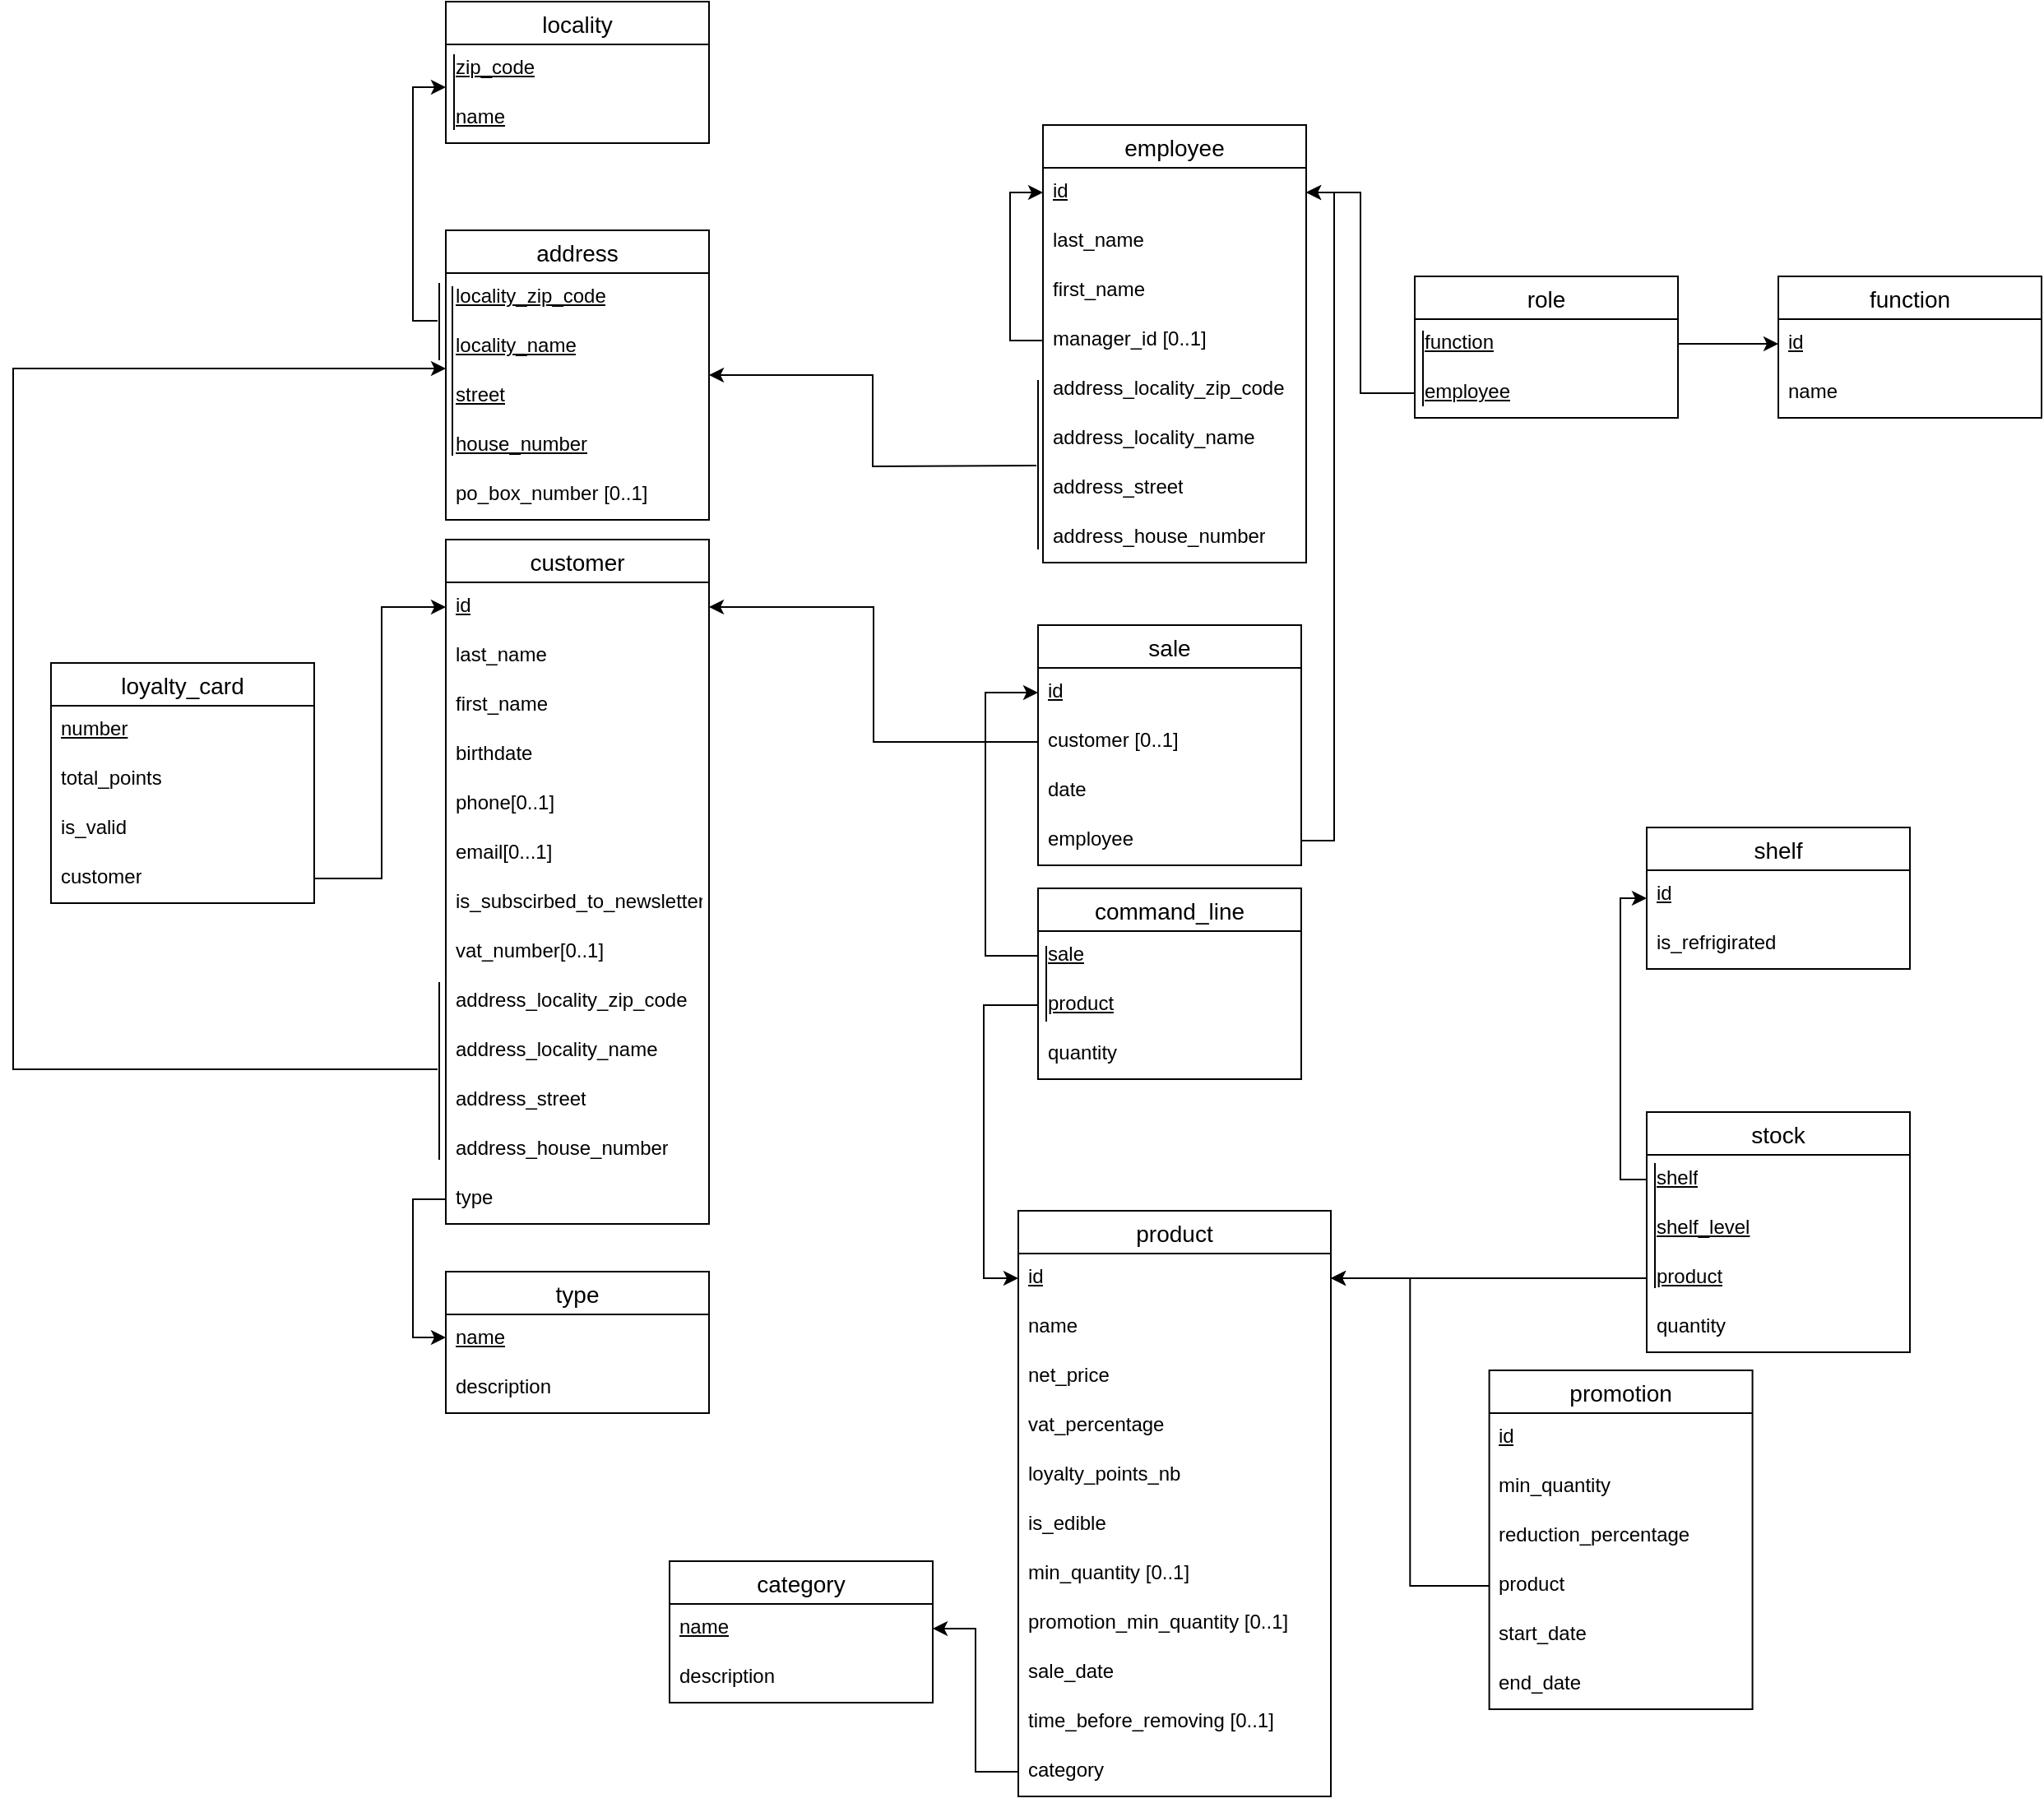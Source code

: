 <mxfile version="26.2.15">
  <diagram name="Page-1" id="VmEbvkP-QN8DwU61iT8K">
    <mxGraphModel dx="3002" dy="920" grid="0" gridSize="10" guides="1" tooltips="1" connect="1" arrows="1" fold="1" page="1" pageScale="1" pageWidth="1654" pageHeight="2336" math="0" shadow="0" adaptiveColors="none">
      <root>
        <mxCell id="0" />
        <mxCell id="1" parent="0" />
        <mxCell id="N-J-DAa_A-AP2fqu147I-2" value="employee" style="swimlane;fontStyle=0;childLayout=stackLayout;horizontal=1;startSize=26;horizontalStack=0;resizeParent=1;resizeParentMax=0;resizeLast=0;collapsible=1;marginBottom=0;align=center;fontSize=14;" parent="1" vertex="1">
          <mxGeometry x="-627" y="135" width="160" height="266" as="geometry" />
        </mxCell>
        <mxCell id="N-J-DAa_A-AP2fqu147I-3" value="&lt;u&gt;id&lt;/u&gt;" style="text;strokeColor=none;fillColor=none;spacingLeft=4;spacingRight=4;overflow=hidden;rotatable=0;points=[[0,0.5],[1,0.5]];portConstraint=eastwest;fontSize=12;whiteSpace=wrap;html=1;" parent="N-J-DAa_A-AP2fqu147I-2" vertex="1">
          <mxGeometry y="26" width="160" height="30" as="geometry" />
        </mxCell>
        <mxCell id="N-J-DAa_A-AP2fqu147I-4" value="last_name" style="text;strokeColor=none;fillColor=none;spacingLeft=4;spacingRight=4;overflow=hidden;rotatable=0;points=[[0,0.5],[1,0.5]];portConstraint=eastwest;fontSize=12;whiteSpace=wrap;html=1;" parent="N-J-DAa_A-AP2fqu147I-2" vertex="1">
          <mxGeometry y="56" width="160" height="30" as="geometry" />
        </mxCell>
        <mxCell id="N-J-DAa_A-AP2fqu147I-5" value="first_name" style="text;strokeColor=none;fillColor=none;spacingLeft=4;spacingRight=4;overflow=hidden;rotatable=0;points=[[0,0.5],[1,0.5]];portConstraint=eastwest;fontSize=12;whiteSpace=wrap;html=1;" parent="N-J-DAa_A-AP2fqu147I-2" vertex="1">
          <mxGeometry y="86" width="160" height="30" as="geometry" />
        </mxCell>
        <mxCell id="N-J-DAa_A-AP2fqu147I-118" style="edgeStyle=orthogonalEdgeStyle;rounded=0;orthogonalLoop=1;jettySize=auto;html=1;" parent="N-J-DAa_A-AP2fqu147I-2" source="N-J-DAa_A-AP2fqu147I-116" target="N-J-DAa_A-AP2fqu147I-3" edge="1">
          <mxGeometry relative="1" as="geometry">
            <Array as="points">
              <mxPoint x="-20" y="131" />
              <mxPoint x="-20" y="41" />
            </Array>
          </mxGeometry>
        </mxCell>
        <mxCell id="N-J-DAa_A-AP2fqu147I-116" value="manager_id [0..1]" style="text;strokeColor=none;fillColor=none;spacingLeft=4;spacingRight=4;overflow=hidden;rotatable=0;points=[[0,0.5],[1,0.5]];portConstraint=eastwest;fontSize=12;whiteSpace=wrap;html=1;" parent="N-J-DAa_A-AP2fqu147I-2" vertex="1">
          <mxGeometry y="116" width="160" height="30" as="geometry" />
        </mxCell>
        <mxCell id="N-J-DAa_A-AP2fqu147I-119" value="address_locality_zip_code" style="text;strokeColor=none;fillColor=none;spacingLeft=4;spacingRight=4;overflow=hidden;rotatable=0;points=[[0,0.5],[1,0.5]];portConstraint=eastwest;fontSize=12;whiteSpace=wrap;html=1;" parent="N-J-DAa_A-AP2fqu147I-2" vertex="1">
          <mxGeometry y="146" width="160" height="30" as="geometry" />
        </mxCell>
        <mxCell id="gvnIEQPBdhFBNc5URnqO-1" value="address_locality_name" style="text;strokeColor=none;fillColor=none;spacingLeft=4;spacingRight=4;overflow=hidden;rotatable=0;points=[[0,0.5],[1,0.5]];portConstraint=eastwest;fontSize=12;whiteSpace=wrap;html=1;" parent="N-J-DAa_A-AP2fqu147I-2" vertex="1">
          <mxGeometry y="176" width="160" height="30" as="geometry" />
        </mxCell>
        <mxCell id="gvnIEQPBdhFBNc5URnqO-2" value="address_street" style="text;strokeColor=none;fillColor=none;spacingLeft=4;spacingRight=4;overflow=hidden;rotatable=0;points=[[0,0.5],[1,0.5]];portConstraint=eastwest;fontSize=12;whiteSpace=wrap;html=1;" parent="N-J-DAa_A-AP2fqu147I-2" vertex="1">
          <mxGeometry y="206" width="160" height="30" as="geometry" />
        </mxCell>
        <mxCell id="gvnIEQPBdhFBNc5URnqO-3" value="address_house_number" style="text;strokeColor=none;fillColor=none;spacingLeft=4;spacingRight=4;overflow=hidden;rotatable=0;points=[[0,0.5],[1,0.5]];portConstraint=eastwest;fontSize=12;whiteSpace=wrap;html=1;" parent="N-J-DAa_A-AP2fqu147I-2" vertex="1">
          <mxGeometry y="236" width="160" height="30" as="geometry" />
        </mxCell>
        <mxCell id="N-J-DAa_A-AP2fqu147I-10" value="address" style="swimlane;fontStyle=0;childLayout=stackLayout;horizontal=1;startSize=26;horizontalStack=0;resizeParent=1;resizeParentMax=0;resizeLast=0;collapsible=1;marginBottom=0;align=center;fontSize=14;" parent="1" vertex="1">
          <mxGeometry x="-990" y="199" width="160" height="176" as="geometry" />
        </mxCell>
        <mxCell id="N-J-DAa_A-AP2fqu147I-11" value="locality_zip_code" style="text;strokeColor=none;fillColor=none;spacingLeft=4;spacingRight=4;overflow=hidden;rotatable=0;points=[[0,0.5],[1,0.5]];portConstraint=eastwest;fontSize=12;whiteSpace=wrap;html=1;fontStyle=4" parent="N-J-DAa_A-AP2fqu147I-10" vertex="1">
          <mxGeometry y="26" width="160" height="30" as="geometry" />
        </mxCell>
        <mxCell id="r1AP5iNDCpU7fxPsClT5-1" value="locality_name" style="text;strokeColor=none;fillColor=none;spacingLeft=4;spacingRight=4;overflow=hidden;rotatable=0;points=[[0,0.5],[1,0.5]];portConstraint=eastwest;fontSize=12;whiteSpace=wrap;html=1;fontStyle=4" parent="N-J-DAa_A-AP2fqu147I-10" vertex="1">
          <mxGeometry y="56" width="160" height="30" as="geometry" />
        </mxCell>
        <mxCell id="N-J-DAa_A-AP2fqu147I-86" value="street" style="text;strokeColor=none;fillColor=none;spacingLeft=4;spacingRight=4;overflow=hidden;rotatable=0;points=[[0,0.5],[1,0.5]];portConstraint=eastwest;fontSize=12;whiteSpace=wrap;html=1;fontStyle=4" parent="N-J-DAa_A-AP2fqu147I-10" vertex="1">
          <mxGeometry y="86" width="160" height="30" as="geometry" />
        </mxCell>
        <mxCell id="N-J-DAa_A-AP2fqu147I-88" value="" style="endArrow=none;html=1;rounded=0;" parent="N-J-DAa_A-AP2fqu147I-10" edge="1">
          <mxGeometry width="50" height="50" relative="1" as="geometry">
            <mxPoint x="4" y="137" as="sourcePoint" />
            <mxPoint x="4" y="34" as="targetPoint" />
          </mxGeometry>
        </mxCell>
        <mxCell id="N-J-DAa_A-AP2fqu147I-12" value="house_number" style="text;strokeColor=none;fillColor=none;spacingLeft=4;spacingRight=4;overflow=hidden;rotatable=0;points=[[0,0.5],[1,0.5]];portConstraint=eastwest;fontSize=12;whiteSpace=wrap;html=1;fontStyle=4" parent="N-J-DAa_A-AP2fqu147I-10" vertex="1">
          <mxGeometry y="116" width="160" height="30" as="geometry" />
        </mxCell>
        <mxCell id="N-J-DAa_A-AP2fqu147I-13" value="po_box_number [0..1]" style="text;strokeColor=none;fillColor=none;spacingLeft=4;spacingRight=4;overflow=hidden;rotatable=0;points=[[0,0.5],[1,0.5]];portConstraint=eastwest;fontSize=12;whiteSpace=wrap;html=1;" parent="N-J-DAa_A-AP2fqu147I-10" vertex="1">
          <mxGeometry y="146" width="160" height="30" as="geometry" />
        </mxCell>
        <mxCell id="N-J-DAa_A-AP2fqu147I-14" value="locality" style="swimlane;fontStyle=0;childLayout=stackLayout;horizontal=1;startSize=26;horizontalStack=0;resizeParent=1;resizeParentMax=0;resizeLast=0;collapsible=1;marginBottom=0;align=center;fontSize=14;" parent="1" vertex="1">
          <mxGeometry x="-990" y="60" width="160" height="86" as="geometry" />
        </mxCell>
        <mxCell id="N-J-DAa_A-AP2fqu147I-15" value="zip_code" style="text;strokeColor=none;fillColor=none;spacingLeft=4;spacingRight=4;overflow=hidden;rotatable=0;points=[[0,0.5],[1,0.5]];portConstraint=eastwest;fontSize=12;whiteSpace=wrap;html=1;fontStyle=4" parent="N-J-DAa_A-AP2fqu147I-14" vertex="1">
          <mxGeometry y="26" width="160" height="30" as="geometry" />
        </mxCell>
        <mxCell id="N-J-DAa_A-AP2fqu147I-16" value="" style="endArrow=none;html=1;rounded=0;" parent="N-J-DAa_A-AP2fqu147I-14" edge="1">
          <mxGeometry width="50" height="50" relative="1" as="geometry">
            <mxPoint x="5" y="78" as="sourcePoint" />
            <mxPoint x="5" y="32" as="targetPoint" />
          </mxGeometry>
        </mxCell>
        <mxCell id="N-J-DAa_A-AP2fqu147I-17" value="name" style="text;strokeColor=none;fillColor=none;spacingLeft=4;spacingRight=4;overflow=hidden;rotatable=0;points=[[0,0.5],[1,0.5]];portConstraint=eastwest;fontSize=12;whiteSpace=wrap;html=1;fontStyle=4" parent="N-J-DAa_A-AP2fqu147I-14" vertex="1">
          <mxGeometry y="56" width="160" height="30" as="geometry" />
        </mxCell>
        <mxCell id="N-J-DAa_A-AP2fqu147I-22" value="customer" style="swimlane;fontStyle=0;childLayout=stackLayout;horizontal=1;startSize=26;horizontalStack=0;resizeParent=1;resizeParentMax=0;resizeLast=0;collapsible=1;marginBottom=0;align=center;fontSize=14;" parent="1" vertex="1">
          <mxGeometry x="-990" y="387" width="160" height="416" as="geometry" />
        </mxCell>
        <mxCell id="N-J-DAa_A-AP2fqu147I-23" value="&lt;u&gt;id&lt;/u&gt;" style="text;strokeColor=none;fillColor=none;spacingLeft=4;spacingRight=4;overflow=hidden;rotatable=0;points=[[0,0.5],[1,0.5]];portConstraint=eastwest;fontSize=12;whiteSpace=wrap;html=1;" parent="N-J-DAa_A-AP2fqu147I-22" vertex="1">
          <mxGeometry y="26" width="160" height="30" as="geometry" />
        </mxCell>
        <mxCell id="N-J-DAa_A-AP2fqu147I-24" value="last_name" style="text;strokeColor=none;fillColor=none;spacingLeft=4;spacingRight=4;overflow=hidden;rotatable=0;points=[[0,0.5],[1,0.5]];portConstraint=eastwest;fontSize=12;whiteSpace=wrap;html=1;" parent="N-J-DAa_A-AP2fqu147I-22" vertex="1">
          <mxGeometry y="56" width="160" height="30" as="geometry" />
        </mxCell>
        <mxCell id="N-J-DAa_A-AP2fqu147I-25" value="first_name" style="text;strokeColor=none;fillColor=none;spacingLeft=4;spacingRight=4;overflow=hidden;rotatable=0;points=[[0,0.5],[1,0.5]];portConstraint=eastwest;fontSize=12;whiteSpace=wrap;html=1;" parent="N-J-DAa_A-AP2fqu147I-22" vertex="1">
          <mxGeometry y="86" width="160" height="30" as="geometry" />
        </mxCell>
        <mxCell id="N-J-DAa_A-AP2fqu147I-26" value="birthdate" style="text;strokeColor=none;fillColor=none;spacingLeft=4;spacingRight=4;overflow=hidden;rotatable=0;points=[[0,0.5],[1,0.5]];portConstraint=eastwest;fontSize=12;whiteSpace=wrap;html=1;" parent="N-J-DAa_A-AP2fqu147I-22" vertex="1">
          <mxGeometry y="116" width="160" height="30" as="geometry" />
        </mxCell>
        <mxCell id="N-J-DAa_A-AP2fqu147I-27" value="phone[0..1]" style="text;strokeColor=none;fillColor=none;spacingLeft=4;spacingRight=4;overflow=hidden;rotatable=0;points=[[0,0.5],[1,0.5]];portConstraint=eastwest;fontSize=12;whiteSpace=wrap;html=1;" parent="N-J-DAa_A-AP2fqu147I-22" vertex="1">
          <mxGeometry y="146" width="160" height="30" as="geometry" />
        </mxCell>
        <mxCell id="N-J-DAa_A-AP2fqu147I-28" value="email[0...1]" style="text;strokeColor=none;fillColor=none;spacingLeft=4;spacingRight=4;overflow=hidden;rotatable=0;points=[[0,0.5],[1,0.5]];portConstraint=eastwest;fontSize=12;whiteSpace=wrap;html=1;" parent="N-J-DAa_A-AP2fqu147I-22" vertex="1">
          <mxGeometry y="176" width="160" height="30" as="geometry" />
        </mxCell>
        <mxCell id="N-J-DAa_A-AP2fqu147I-29" value="is_subscirbed_to_newsletter" style="text;strokeColor=none;fillColor=none;spacingLeft=4;spacingRight=4;overflow=hidden;rotatable=0;points=[[0,0.5],[1,0.5]];portConstraint=eastwest;fontSize=12;whiteSpace=wrap;html=1;" parent="N-J-DAa_A-AP2fqu147I-22" vertex="1">
          <mxGeometry y="206" width="160" height="30" as="geometry" />
        </mxCell>
        <mxCell id="N-J-DAa_A-AP2fqu147I-30" value="vat_number[0..1]" style="text;strokeColor=none;fillColor=none;spacingLeft=4;spacingRight=4;overflow=hidden;rotatable=0;points=[[0,0.5],[1,0.5]];portConstraint=eastwest;fontSize=12;whiteSpace=wrap;html=1;" parent="N-J-DAa_A-AP2fqu147I-22" vertex="1">
          <mxGeometry y="236" width="160" height="30" as="geometry" />
        </mxCell>
        <mxCell id="N-J-DAa_A-AP2fqu147I-95" value="address_locality_zip_code" style="text;strokeColor=none;fillColor=none;spacingLeft=4;spacingRight=4;overflow=hidden;rotatable=0;points=[[0,0.5],[1,0.5]];portConstraint=eastwest;fontSize=12;whiteSpace=wrap;html=1;" parent="N-J-DAa_A-AP2fqu147I-22" vertex="1">
          <mxGeometry y="266" width="160" height="30" as="geometry" />
        </mxCell>
        <mxCell id="r1AP5iNDCpU7fxPsClT5-3" value="address_locality_name" style="text;strokeColor=none;fillColor=none;spacingLeft=4;spacingRight=4;overflow=hidden;rotatable=0;points=[[0,0.5],[1,0.5]];portConstraint=eastwest;fontSize=12;whiteSpace=wrap;html=1;" parent="N-J-DAa_A-AP2fqu147I-22" vertex="1">
          <mxGeometry y="296" width="160" height="30" as="geometry" />
        </mxCell>
        <mxCell id="r1AP5iNDCpU7fxPsClT5-4" value="address_street" style="text;strokeColor=none;fillColor=none;spacingLeft=4;spacingRight=4;overflow=hidden;rotatable=0;points=[[0,0.5],[1,0.5]];portConstraint=eastwest;fontSize=12;whiteSpace=wrap;html=1;" parent="N-J-DAa_A-AP2fqu147I-22" vertex="1">
          <mxGeometry y="326" width="160" height="30" as="geometry" />
        </mxCell>
        <mxCell id="r1AP5iNDCpU7fxPsClT5-5" value="address_house_number" style="text;strokeColor=none;fillColor=none;spacingLeft=4;spacingRight=4;overflow=hidden;rotatable=0;points=[[0,0.5],[1,0.5]];portConstraint=eastwest;fontSize=12;whiteSpace=wrap;html=1;" parent="N-J-DAa_A-AP2fqu147I-22" vertex="1">
          <mxGeometry y="356" width="160" height="30" as="geometry" />
        </mxCell>
        <mxCell id="N-J-DAa_A-AP2fqu147I-97" value="type" style="text;strokeColor=none;fillColor=none;spacingLeft=4;spacingRight=4;overflow=hidden;rotatable=0;points=[[0,0.5],[1,0.5]];portConstraint=eastwest;fontSize=12;whiteSpace=wrap;html=1;" parent="N-J-DAa_A-AP2fqu147I-22" vertex="1">
          <mxGeometry y="386" width="160" height="30" as="geometry" />
        </mxCell>
        <mxCell id="N-J-DAa_A-AP2fqu147I-33" value="product" style="swimlane;fontStyle=0;childLayout=stackLayout;horizontal=1;startSize=26;horizontalStack=0;resizeParent=1;resizeParentMax=0;resizeLast=0;collapsible=1;marginBottom=0;align=center;fontSize=14;" parent="1" vertex="1">
          <mxGeometry x="-642" y="795" width="190" height="356" as="geometry" />
        </mxCell>
        <mxCell id="N-J-DAa_A-AP2fqu147I-34" value="&lt;u&gt;id&lt;/u&gt;" style="text;strokeColor=none;fillColor=none;spacingLeft=4;spacingRight=4;overflow=hidden;rotatable=0;points=[[0,0.5],[1,0.5]];portConstraint=eastwest;fontSize=12;whiteSpace=wrap;html=1;" parent="N-J-DAa_A-AP2fqu147I-33" vertex="1">
          <mxGeometry y="26" width="190" height="30" as="geometry" />
        </mxCell>
        <mxCell id="N-J-DAa_A-AP2fqu147I-35" value="name" style="text;strokeColor=none;fillColor=none;spacingLeft=4;spacingRight=4;overflow=hidden;rotatable=0;points=[[0,0.5],[1,0.5]];portConstraint=eastwest;fontSize=12;whiteSpace=wrap;html=1;" parent="N-J-DAa_A-AP2fqu147I-33" vertex="1">
          <mxGeometry y="56" width="190" height="30" as="geometry" />
        </mxCell>
        <mxCell id="N-J-DAa_A-AP2fqu147I-36" value="net_price" style="text;strokeColor=none;fillColor=none;spacingLeft=4;spacingRight=4;overflow=hidden;rotatable=0;points=[[0,0.5],[1,0.5]];portConstraint=eastwest;fontSize=12;whiteSpace=wrap;html=1;" parent="N-J-DAa_A-AP2fqu147I-33" vertex="1">
          <mxGeometry y="86" width="190" height="30" as="geometry" />
        </mxCell>
        <mxCell id="N-J-DAa_A-AP2fqu147I-37" value="vat_percentage" style="text;strokeColor=none;fillColor=none;spacingLeft=4;spacingRight=4;overflow=hidden;rotatable=0;points=[[0,0.5],[1,0.5]];portConstraint=eastwest;fontSize=12;whiteSpace=wrap;html=1;" parent="N-J-DAa_A-AP2fqu147I-33" vertex="1">
          <mxGeometry y="116" width="190" height="30" as="geometry" />
        </mxCell>
        <mxCell id="N-J-DAa_A-AP2fqu147I-38" value="loyalty_points_nb" style="text;strokeColor=none;fillColor=none;spacingLeft=4;spacingRight=4;overflow=hidden;rotatable=0;points=[[0,0.5],[1,0.5]];portConstraint=eastwest;fontSize=12;whiteSpace=wrap;html=1;" parent="N-J-DAa_A-AP2fqu147I-33" vertex="1">
          <mxGeometry y="146" width="190" height="30" as="geometry" />
        </mxCell>
        <mxCell id="N-J-DAa_A-AP2fqu147I-39" value="is_edible" style="text;strokeColor=none;fillColor=none;spacingLeft=4;spacingRight=4;overflow=hidden;rotatable=0;points=[[0,0.5],[1,0.5]];portConstraint=eastwest;fontSize=12;whiteSpace=wrap;html=1;" parent="N-J-DAa_A-AP2fqu147I-33" vertex="1">
          <mxGeometry y="176" width="190" height="30" as="geometry" />
        </mxCell>
        <mxCell id="N-J-DAa_A-AP2fqu147I-40" value="min_quantity [0..1]" style="text;strokeColor=none;fillColor=none;spacingLeft=4;spacingRight=4;overflow=hidden;rotatable=0;points=[[0,0.5],[1,0.5]];portConstraint=eastwest;fontSize=12;whiteSpace=wrap;html=1;" parent="N-J-DAa_A-AP2fqu147I-33" vertex="1">
          <mxGeometry y="206" width="190" height="30" as="geometry" />
        </mxCell>
        <mxCell id="N-J-DAa_A-AP2fqu147I-41" value="promotion_min_quantity [0..1]" style="text;strokeColor=none;fillColor=none;spacingLeft=4;spacingRight=4;overflow=hidden;rotatable=0;points=[[0,0.5],[1,0.5]];portConstraint=eastwest;fontSize=12;whiteSpace=wrap;html=1;" parent="N-J-DAa_A-AP2fqu147I-33" vertex="1">
          <mxGeometry y="236" width="190" height="30" as="geometry" />
        </mxCell>
        <mxCell id="N-J-DAa_A-AP2fqu147I-42" value="sale_date" style="text;strokeColor=none;fillColor=none;spacingLeft=4;spacingRight=4;overflow=hidden;rotatable=0;points=[[0,0.5],[1,0.5]];portConstraint=eastwest;fontSize=12;whiteSpace=wrap;html=1;" parent="N-J-DAa_A-AP2fqu147I-33" vertex="1">
          <mxGeometry y="266" width="190" height="30" as="geometry" />
        </mxCell>
        <mxCell id="N-J-DAa_A-AP2fqu147I-43" value="time_before_removing [0..1]" style="text;strokeColor=none;fillColor=none;spacingLeft=4;spacingRight=4;overflow=hidden;rotatable=0;points=[[0,0.5],[1,0.5]];portConstraint=eastwest;fontSize=12;whiteSpace=wrap;html=1;" parent="N-J-DAa_A-AP2fqu147I-33" vertex="1">
          <mxGeometry y="296" width="190" height="30" as="geometry" />
        </mxCell>
        <mxCell id="N-J-DAa_A-AP2fqu147I-108" value="category" style="text;strokeColor=none;fillColor=none;spacingLeft=4;spacingRight=4;overflow=hidden;rotatable=0;points=[[0,0.5],[1,0.5]];portConstraint=eastwest;fontSize=12;whiteSpace=wrap;html=1;" parent="N-J-DAa_A-AP2fqu147I-33" vertex="1">
          <mxGeometry y="326" width="190" height="30" as="geometry" />
        </mxCell>
        <mxCell id="N-J-DAa_A-AP2fqu147I-45" value="shelf" style="swimlane;fontStyle=0;childLayout=stackLayout;horizontal=1;startSize=26;horizontalStack=0;resizeParent=1;resizeParentMax=0;resizeLast=0;collapsible=1;marginBottom=0;align=center;fontSize=14;" parent="1" vertex="1">
          <mxGeometry x="-260" y="562" width="160" height="86" as="geometry" />
        </mxCell>
        <mxCell id="N-J-DAa_A-AP2fqu147I-46" value="id" style="text;strokeColor=none;fillColor=none;spacingLeft=4;spacingRight=4;overflow=hidden;rotatable=0;points=[[0,0.5],[1,0.5]];portConstraint=eastwest;fontSize=12;whiteSpace=wrap;html=1;fontStyle=4" parent="N-J-DAa_A-AP2fqu147I-45" vertex="1">
          <mxGeometry y="26" width="160" height="30" as="geometry" />
        </mxCell>
        <mxCell id="N-J-DAa_A-AP2fqu147I-49" value="is_refrigirated" style="text;strokeColor=none;fillColor=none;spacingLeft=4;spacingRight=4;overflow=hidden;rotatable=0;points=[[0,0.5],[1,0.5]];portConstraint=eastwest;fontSize=12;whiteSpace=wrap;html=1;fontStyle=0" parent="N-J-DAa_A-AP2fqu147I-45" vertex="1">
          <mxGeometry y="56" width="160" height="30" as="geometry" />
        </mxCell>
        <mxCell id="N-J-DAa_A-AP2fqu147I-52" value="promotion" style="swimlane;fontStyle=0;childLayout=stackLayout;horizontal=1;startSize=26;horizontalStack=0;resizeParent=1;resizeParentMax=0;resizeLast=0;collapsible=1;marginBottom=0;align=center;fontSize=14;" parent="1" vertex="1">
          <mxGeometry x="-355.71" y="892" width="160" height="206" as="geometry" />
        </mxCell>
        <mxCell id="-5anXCAlvIK_mBKlHGCi-1" value="id" style="text;strokeColor=none;fillColor=none;spacingLeft=4;spacingRight=4;overflow=hidden;rotatable=0;points=[[0,0.5],[1,0.5]];portConstraint=eastwest;fontSize=12;whiteSpace=wrap;html=1;fontStyle=4" parent="N-J-DAa_A-AP2fqu147I-52" vertex="1">
          <mxGeometry y="26" width="160" height="30" as="geometry" />
        </mxCell>
        <mxCell id="N-J-DAa_A-AP2fqu147I-53" value="min_quantity" style="text;strokeColor=none;fillColor=none;spacingLeft=4;spacingRight=4;overflow=hidden;rotatable=0;points=[[0,0.5],[1,0.5]];portConstraint=eastwest;fontSize=12;whiteSpace=wrap;html=1;fontStyle=0" parent="N-J-DAa_A-AP2fqu147I-52" vertex="1">
          <mxGeometry y="56" width="160" height="30" as="geometry" />
        </mxCell>
        <mxCell id="N-J-DAa_A-AP2fqu147I-54" value="reduction_percentage" style="text;strokeColor=none;fillColor=none;spacingLeft=4;spacingRight=4;overflow=hidden;rotatable=0;points=[[0,0.5],[1,0.5]];portConstraint=eastwest;fontSize=12;whiteSpace=wrap;html=1;fontStyle=0" parent="N-J-DAa_A-AP2fqu147I-52" vertex="1">
          <mxGeometry y="86" width="160" height="30" as="geometry" />
        </mxCell>
        <mxCell id="N-J-DAa_A-AP2fqu147I-105" value="product" style="text;strokeColor=none;fillColor=none;spacingLeft=4;spacingRight=4;overflow=hidden;rotatable=0;points=[[0,0.5],[1,0.5]];portConstraint=eastwest;fontSize=12;whiteSpace=wrap;html=1;fontStyle=0" parent="N-J-DAa_A-AP2fqu147I-52" vertex="1">
          <mxGeometry y="116" width="160" height="30" as="geometry" />
        </mxCell>
        <mxCell id="N-J-DAa_A-AP2fqu147I-55" value="start_date" style="text;strokeColor=none;fillColor=none;spacingLeft=4;spacingRight=4;overflow=hidden;rotatable=0;points=[[0,0.5],[1,0.5]];portConstraint=eastwest;fontSize=12;whiteSpace=wrap;html=1;fontStyle=0" parent="N-J-DAa_A-AP2fqu147I-52" vertex="1">
          <mxGeometry y="146" width="160" height="30" as="geometry" />
        </mxCell>
        <mxCell id="N-J-DAa_A-AP2fqu147I-56" value="end_date" style="text;strokeColor=none;fillColor=none;spacingLeft=4;spacingRight=4;overflow=hidden;rotatable=0;points=[[0,0.5],[1,0.5]];portConstraint=eastwest;fontSize=12;whiteSpace=wrap;html=1;fontStyle=0" parent="N-J-DAa_A-AP2fqu147I-52" vertex="1">
          <mxGeometry y="176" width="160" height="30" as="geometry" />
        </mxCell>
        <mxCell id="N-J-DAa_A-AP2fqu147I-57" value="stock" style="swimlane;fontStyle=0;childLayout=stackLayout;horizontal=1;startSize=26;horizontalStack=0;resizeParent=1;resizeParentMax=0;resizeLast=0;collapsible=1;marginBottom=0;align=center;fontSize=14;" parent="1" vertex="1">
          <mxGeometry x="-260" y="735" width="160" height="146" as="geometry" />
        </mxCell>
        <mxCell id="N-J-DAa_A-AP2fqu147I-99" value="shelf" style="text;strokeColor=none;fillColor=none;spacingLeft=4;spacingRight=4;overflow=hidden;rotatable=0;points=[[0,0.5],[1,0.5]];portConstraint=eastwest;fontSize=12;whiteSpace=wrap;html=1;fontStyle=4" parent="N-J-DAa_A-AP2fqu147I-57" vertex="1">
          <mxGeometry y="26" width="160" height="30" as="geometry" />
        </mxCell>
        <mxCell id="r1AP5iNDCpU7fxPsClT5-14" value="" style="endArrow=none;html=1;rounded=0;" parent="N-J-DAa_A-AP2fqu147I-57" edge="1">
          <mxGeometry width="50" height="50" relative="1" as="geometry">
            <mxPoint x="5" y="107" as="sourcePoint" />
            <mxPoint x="5" y="31" as="targetPoint" />
          </mxGeometry>
        </mxCell>
        <mxCell id="r1AP5iNDCpU7fxPsClT5-7" value="shelf_level" style="text;strokeColor=none;fillColor=none;spacingLeft=4;spacingRight=4;overflow=hidden;rotatable=0;points=[[0,0.5],[1,0.5]];portConstraint=eastwest;fontSize=12;whiteSpace=wrap;html=1;fontStyle=4" parent="N-J-DAa_A-AP2fqu147I-57" vertex="1">
          <mxGeometry y="56" width="160" height="30" as="geometry" />
        </mxCell>
        <mxCell id="N-J-DAa_A-AP2fqu147I-100" value="product" style="text;strokeColor=none;fillColor=none;spacingLeft=4;spacingRight=4;overflow=hidden;rotatable=0;points=[[0,0.5],[1,0.5]];portConstraint=eastwest;fontSize=12;whiteSpace=wrap;html=1;fontStyle=4" parent="N-J-DAa_A-AP2fqu147I-57" vertex="1">
          <mxGeometry y="86" width="160" height="30" as="geometry" />
        </mxCell>
        <mxCell id="N-J-DAa_A-AP2fqu147I-58" value="quantity" style="text;strokeColor=none;fillColor=none;spacingLeft=4;spacingRight=4;overflow=hidden;rotatable=0;points=[[0,0.5],[1,0.5]];portConstraint=eastwest;fontSize=12;whiteSpace=wrap;html=1;" parent="N-J-DAa_A-AP2fqu147I-57" vertex="1">
          <mxGeometry y="116" width="160" height="30" as="geometry" />
        </mxCell>
        <mxCell id="N-J-DAa_A-AP2fqu147I-62" value="loyalty_card" style="swimlane;fontStyle=0;childLayout=stackLayout;horizontal=1;startSize=26;horizontalStack=0;resizeParent=1;resizeParentMax=0;resizeLast=0;collapsible=1;marginBottom=0;align=center;fontSize=14;" parent="1" vertex="1">
          <mxGeometry x="-1230" y="462" width="160" height="146" as="geometry" />
        </mxCell>
        <mxCell id="N-J-DAa_A-AP2fqu147I-63" value="number" style="text;strokeColor=none;fillColor=none;spacingLeft=4;spacingRight=4;overflow=hidden;rotatable=0;points=[[0,0.5],[1,0.5]];portConstraint=eastwest;fontSize=12;whiteSpace=wrap;html=1;fontStyle=4" parent="N-J-DAa_A-AP2fqu147I-62" vertex="1">
          <mxGeometry y="26" width="160" height="30" as="geometry" />
        </mxCell>
        <mxCell id="N-J-DAa_A-AP2fqu147I-64" value="total_points" style="text;strokeColor=none;fillColor=none;spacingLeft=4;spacingRight=4;overflow=hidden;rotatable=0;points=[[0,0.5],[1,0.5]];portConstraint=eastwest;fontSize=12;whiteSpace=wrap;html=1;" parent="N-J-DAa_A-AP2fqu147I-62" vertex="1">
          <mxGeometry y="56" width="160" height="30" as="geometry" />
        </mxCell>
        <mxCell id="N-J-DAa_A-AP2fqu147I-65" value="is_valid" style="text;strokeColor=none;fillColor=none;spacingLeft=4;spacingRight=4;overflow=hidden;rotatable=0;points=[[0,0.5],[1,0.5]];portConstraint=eastwest;fontSize=12;whiteSpace=wrap;html=1;" parent="N-J-DAa_A-AP2fqu147I-62" vertex="1">
          <mxGeometry y="86" width="160" height="30" as="geometry" />
        </mxCell>
        <mxCell id="N-J-DAa_A-AP2fqu147I-93" value="customer" style="text;strokeColor=none;fillColor=none;spacingLeft=4;spacingRight=4;overflow=hidden;rotatable=0;points=[[0,0.5],[1,0.5]];portConstraint=eastwest;fontSize=12;whiteSpace=wrap;html=1;" parent="N-J-DAa_A-AP2fqu147I-62" vertex="1">
          <mxGeometry y="116" width="160" height="30" as="geometry" />
        </mxCell>
        <mxCell id="N-J-DAa_A-AP2fqu147I-66" value="function" style="swimlane;fontStyle=0;childLayout=stackLayout;horizontal=1;startSize=26;horizontalStack=0;resizeParent=1;resizeParentMax=0;resizeLast=0;collapsible=1;marginBottom=0;align=center;fontSize=14;" parent="1" vertex="1">
          <mxGeometry x="-180" y="227" width="160" height="86" as="geometry" />
        </mxCell>
        <mxCell id="N-J-DAa_A-AP2fqu147I-67" value="&lt;u&gt;id&lt;/u&gt;" style="text;strokeColor=none;fillColor=none;spacingLeft=4;spacingRight=4;overflow=hidden;rotatable=0;points=[[0,0.5],[1,0.5]];portConstraint=eastwest;fontSize=12;whiteSpace=wrap;html=1;" parent="N-J-DAa_A-AP2fqu147I-66" vertex="1">
          <mxGeometry y="26" width="160" height="30" as="geometry" />
        </mxCell>
        <mxCell id="N-J-DAa_A-AP2fqu147I-68" value="name" style="text;strokeColor=none;fillColor=none;spacingLeft=4;spacingRight=4;overflow=hidden;rotatable=0;points=[[0,0.5],[1,0.5]];portConstraint=eastwest;fontSize=12;whiteSpace=wrap;html=1;" parent="N-J-DAa_A-AP2fqu147I-66" vertex="1">
          <mxGeometry y="56" width="160" height="30" as="geometry" />
        </mxCell>
        <mxCell id="N-J-DAa_A-AP2fqu147I-69" value="category" style="swimlane;fontStyle=0;childLayout=stackLayout;horizontal=1;startSize=26;horizontalStack=0;resizeParent=1;resizeParentMax=0;resizeLast=0;collapsible=1;marginBottom=0;align=center;fontSize=14;" parent="1" vertex="1">
          <mxGeometry x="-854" y="1008" width="160" height="86" as="geometry" />
        </mxCell>
        <mxCell id="N-J-DAa_A-AP2fqu147I-70" value="name" style="text;strokeColor=none;fillColor=none;spacingLeft=4;spacingRight=4;overflow=hidden;rotatable=0;points=[[0,0.5],[1,0.5]];portConstraint=eastwest;fontSize=12;whiteSpace=wrap;html=1;fontStyle=4" parent="N-J-DAa_A-AP2fqu147I-69" vertex="1">
          <mxGeometry y="26" width="160" height="30" as="geometry" />
        </mxCell>
        <mxCell id="N-J-DAa_A-AP2fqu147I-71" value="description" style="text;strokeColor=none;fillColor=none;spacingLeft=4;spacingRight=4;overflow=hidden;rotatable=0;points=[[0,0.5],[1,0.5]];portConstraint=eastwest;fontSize=12;whiteSpace=wrap;html=1;fontStyle=0" parent="N-J-DAa_A-AP2fqu147I-69" vertex="1">
          <mxGeometry y="56" width="160" height="30" as="geometry" />
        </mxCell>
        <mxCell id="N-J-DAa_A-AP2fqu147I-75" value="command_line" style="swimlane;fontStyle=0;childLayout=stackLayout;horizontal=1;startSize=26;horizontalStack=0;resizeParent=1;resizeParentMax=0;resizeLast=0;collapsible=1;marginBottom=0;align=center;fontSize=14;" parent="1" vertex="1">
          <mxGeometry x="-630" y="599" width="160" height="116" as="geometry" />
        </mxCell>
        <mxCell id="r1AP5iNDCpU7fxPsClT5-16" value="sale" style="text;strokeColor=none;fillColor=none;spacingLeft=4;spacingRight=4;overflow=hidden;rotatable=0;points=[[0,0.5],[1,0.5]];portConstraint=eastwest;fontSize=12;whiteSpace=wrap;html=1;fontStyle=4" parent="N-J-DAa_A-AP2fqu147I-75" vertex="1">
          <mxGeometry y="26" width="160" height="30" as="geometry" />
        </mxCell>
        <mxCell id="N-J-DAa_A-AP2fqu147I-128" value="" style="endArrow=none;html=1;rounded=0;" parent="N-J-DAa_A-AP2fqu147I-75" edge="1">
          <mxGeometry width="50" height="50" relative="1" as="geometry">
            <mxPoint x="5" y="81" as="sourcePoint" />
            <mxPoint x="5" y="35" as="targetPoint" />
          </mxGeometry>
        </mxCell>
        <mxCell id="N-J-DAa_A-AP2fqu147I-127" value="product" style="text;strokeColor=none;fillColor=none;spacingLeft=4;spacingRight=4;overflow=hidden;rotatable=0;points=[[0,0.5],[1,0.5]];portConstraint=eastwest;fontSize=12;whiteSpace=wrap;html=1;fontStyle=4" parent="N-J-DAa_A-AP2fqu147I-75" vertex="1">
          <mxGeometry y="56" width="160" height="30" as="geometry" />
        </mxCell>
        <mxCell id="N-J-DAa_A-AP2fqu147I-76" value="quantity" style="text;strokeColor=none;fillColor=none;spacingLeft=4;spacingRight=4;overflow=hidden;rotatable=0;points=[[0,0.5],[1,0.5]];portConstraint=eastwest;fontSize=12;whiteSpace=wrap;html=1;" parent="N-J-DAa_A-AP2fqu147I-75" vertex="1">
          <mxGeometry y="86" width="160" height="30" as="geometry" />
        </mxCell>
        <mxCell id="N-J-DAa_A-AP2fqu147I-77" value="sale" style="swimlane;fontStyle=0;childLayout=stackLayout;horizontal=1;startSize=26;horizontalStack=0;resizeParent=1;resizeParentMax=0;resizeLast=0;collapsible=1;marginBottom=0;align=center;fontSize=14;" parent="1" vertex="1">
          <mxGeometry x="-630" y="439" width="160" height="146" as="geometry" />
        </mxCell>
        <mxCell id="N-J-DAa_A-AP2fqu147I-78" value="id" style="text;strokeColor=none;fillColor=none;spacingLeft=4;spacingRight=4;overflow=hidden;rotatable=0;points=[[0,0.5],[1,0.5]];portConstraint=eastwest;fontSize=12;whiteSpace=wrap;html=1;fontStyle=4" parent="N-J-DAa_A-AP2fqu147I-77" vertex="1">
          <mxGeometry y="26" width="160" height="30" as="geometry" />
        </mxCell>
        <mxCell id="N-J-DAa_A-AP2fqu147I-79" value="customer [0..1]" style="text;strokeColor=none;fillColor=none;spacingLeft=4;spacingRight=4;overflow=hidden;rotatable=0;points=[[0,0.5],[1,0.5]];portConstraint=eastwest;fontSize=12;whiteSpace=wrap;html=1;fontStyle=0" parent="N-J-DAa_A-AP2fqu147I-77" vertex="1">
          <mxGeometry y="56" width="160" height="30" as="geometry" />
        </mxCell>
        <mxCell id="N-J-DAa_A-AP2fqu147I-121" value="date" style="text;strokeColor=none;fillColor=none;spacingLeft=4;spacingRight=4;overflow=hidden;rotatable=0;points=[[0,0.5],[1,0.5]];portConstraint=eastwest;fontSize=12;whiteSpace=wrap;html=1;fontStyle=0" parent="N-J-DAa_A-AP2fqu147I-77" vertex="1">
          <mxGeometry y="86" width="160" height="30" as="geometry" />
        </mxCell>
        <mxCell id="N-J-DAa_A-AP2fqu147I-122" value="employee" style="text;strokeColor=none;fillColor=none;spacingLeft=4;spacingRight=4;overflow=hidden;rotatable=0;points=[[0,0.5],[1,0.5]];portConstraint=eastwest;fontSize=12;whiteSpace=wrap;html=1;" parent="N-J-DAa_A-AP2fqu147I-77" vertex="1">
          <mxGeometry y="116" width="160" height="30" as="geometry" />
        </mxCell>
        <mxCell id="N-J-DAa_A-AP2fqu147I-80" value="type" style="swimlane;fontStyle=0;childLayout=stackLayout;horizontal=1;startSize=26;horizontalStack=0;resizeParent=1;resizeParentMax=0;resizeLast=0;collapsible=1;marginBottom=0;align=center;fontSize=14;" parent="1" vertex="1">
          <mxGeometry x="-990" y="832" width="160" height="86" as="geometry" />
        </mxCell>
        <mxCell id="N-J-DAa_A-AP2fqu147I-81" value="name" style="text;strokeColor=none;fillColor=none;spacingLeft=4;spacingRight=4;overflow=hidden;rotatable=0;points=[[0,0.5],[1,0.5]];portConstraint=eastwest;fontSize=12;whiteSpace=wrap;html=1;fontStyle=4" parent="N-J-DAa_A-AP2fqu147I-80" vertex="1">
          <mxGeometry y="26" width="160" height="30" as="geometry" />
        </mxCell>
        <mxCell id="N-J-DAa_A-AP2fqu147I-82" value="description" style="text;strokeColor=none;fillColor=none;spacingLeft=4;spacingRight=4;overflow=hidden;rotatable=0;points=[[0,0.5],[1,0.5]];portConstraint=eastwest;fontSize=12;whiteSpace=wrap;html=1;" parent="N-J-DAa_A-AP2fqu147I-80" vertex="1">
          <mxGeometry y="56" width="160" height="30" as="geometry" />
        </mxCell>
        <mxCell id="N-J-DAa_A-AP2fqu147I-89" style="edgeStyle=orthogonalEdgeStyle;rounded=0;orthogonalLoop=1;jettySize=auto;html=1;" parent="1" target="N-J-DAa_A-AP2fqu147I-14" edge="1">
          <mxGeometry relative="1" as="geometry">
            <Array as="points">
              <mxPoint x="-1010" y="254" />
              <mxPoint x="-1010" y="112" />
            </Array>
            <mxPoint x="-995" y="254" as="sourcePoint" />
          </mxGeometry>
        </mxCell>
        <mxCell id="N-J-DAa_A-AP2fqu147I-94" style="edgeStyle=orthogonalEdgeStyle;rounded=0;orthogonalLoop=1;jettySize=auto;html=1;" parent="1" source="N-J-DAa_A-AP2fqu147I-93" target="N-J-DAa_A-AP2fqu147I-23" edge="1">
          <mxGeometry relative="1" as="geometry">
            <Array as="points">
              <mxPoint x="-1029" y="593" />
              <mxPoint x="-1029" y="428" />
            </Array>
          </mxGeometry>
        </mxCell>
        <mxCell id="N-J-DAa_A-AP2fqu147I-96" style="edgeStyle=orthogonalEdgeStyle;rounded=0;orthogonalLoop=1;jettySize=auto;html=1;" parent="1" target="N-J-DAa_A-AP2fqu147I-10" edge="1">
          <mxGeometry relative="1" as="geometry">
            <Array as="points">
              <mxPoint x="-1253" y="709" />
              <mxPoint x="-1253" y="283" />
            </Array>
            <mxPoint x="-995" y="709" as="sourcePoint" />
          </mxGeometry>
        </mxCell>
        <mxCell id="N-J-DAa_A-AP2fqu147I-98" style="edgeStyle=orthogonalEdgeStyle;rounded=0;orthogonalLoop=1;jettySize=auto;html=1;" parent="1" source="N-J-DAa_A-AP2fqu147I-97" target="N-J-DAa_A-AP2fqu147I-81" edge="1">
          <mxGeometry relative="1" as="geometry">
            <Array as="points">
              <mxPoint x="-1010" y="788" />
              <mxPoint x="-1010" y="872" />
            </Array>
          </mxGeometry>
        </mxCell>
        <mxCell id="N-J-DAa_A-AP2fqu147I-103" style="edgeStyle=orthogonalEdgeStyle;rounded=0;orthogonalLoop=1;jettySize=auto;html=1;" parent="1" source="N-J-DAa_A-AP2fqu147I-99" target="N-J-DAa_A-AP2fqu147I-45" edge="1">
          <mxGeometry relative="1" as="geometry">
            <Array as="points">
              <mxPoint x="-276" y="776.0" />
              <mxPoint x="-276" y="605" />
            </Array>
            <mxPoint x="-265" y="792" as="sourcePoint" />
          </mxGeometry>
        </mxCell>
        <mxCell id="N-J-DAa_A-AP2fqu147I-104" style="edgeStyle=orthogonalEdgeStyle;rounded=0;orthogonalLoop=1;jettySize=auto;html=1;" parent="1" source="N-J-DAa_A-AP2fqu147I-100" target="N-J-DAa_A-AP2fqu147I-34" edge="1">
          <mxGeometry relative="1" as="geometry" />
        </mxCell>
        <mxCell id="N-J-DAa_A-AP2fqu147I-106" style="edgeStyle=orthogonalEdgeStyle;rounded=0;orthogonalLoop=1;jettySize=auto;html=1;" parent="1" source="N-J-DAa_A-AP2fqu147I-105" target="N-J-DAa_A-AP2fqu147I-34" edge="1">
          <mxGeometry relative="1" as="geometry" />
        </mxCell>
        <mxCell id="N-J-DAa_A-AP2fqu147I-109" style="edgeStyle=orthogonalEdgeStyle;rounded=0;orthogonalLoop=1;jettySize=auto;html=1;" parent="1" source="N-J-DAa_A-AP2fqu147I-108" target="N-J-DAa_A-AP2fqu147I-70" edge="1">
          <mxGeometry relative="1" as="geometry">
            <mxPoint x="-694" y="1093" as="targetPoint" />
          </mxGeometry>
        </mxCell>
        <mxCell id="N-J-DAa_A-AP2fqu147I-110" value="role" style="swimlane;fontStyle=0;childLayout=stackLayout;horizontal=1;startSize=26;horizontalStack=0;resizeParent=1;resizeParentMax=0;resizeLast=0;collapsible=1;marginBottom=0;align=center;fontSize=14;" parent="1" vertex="1">
          <mxGeometry x="-401" y="227" width="160" height="86" as="geometry" />
        </mxCell>
        <mxCell id="N-J-DAa_A-AP2fqu147I-111" value="function" style="text;strokeColor=none;fillColor=none;spacingLeft=4;spacingRight=4;overflow=hidden;rotatable=0;points=[[0,0.5],[1,0.5]];portConstraint=eastwest;fontSize=12;whiteSpace=wrap;html=1;fontStyle=4" parent="N-J-DAa_A-AP2fqu147I-110" vertex="1">
          <mxGeometry y="26" width="160" height="30" as="geometry" />
        </mxCell>
        <mxCell id="N-J-DAa_A-AP2fqu147I-115" value="" style="endArrow=none;html=1;rounded=0;" parent="N-J-DAa_A-AP2fqu147I-110" edge="1">
          <mxGeometry width="50" height="50" relative="1" as="geometry">
            <mxPoint x="5" y="79" as="sourcePoint" />
            <mxPoint x="5" y="33" as="targetPoint" />
          </mxGeometry>
        </mxCell>
        <mxCell id="N-J-DAa_A-AP2fqu147I-112" value="employee" style="text;strokeColor=none;fillColor=none;spacingLeft=4;spacingRight=4;overflow=hidden;rotatable=0;points=[[0,0.5],[1,0.5]];portConstraint=eastwest;fontSize=12;whiteSpace=wrap;html=1;fontStyle=4" parent="N-J-DAa_A-AP2fqu147I-110" vertex="1">
          <mxGeometry y="56" width="160" height="30" as="geometry" />
        </mxCell>
        <mxCell id="N-J-DAa_A-AP2fqu147I-113" style="edgeStyle=orthogonalEdgeStyle;rounded=0;orthogonalLoop=1;jettySize=auto;html=1;" parent="1" source="N-J-DAa_A-AP2fqu147I-111" target="N-J-DAa_A-AP2fqu147I-67" edge="1">
          <mxGeometry relative="1" as="geometry" />
        </mxCell>
        <mxCell id="N-J-DAa_A-AP2fqu147I-114" style="edgeStyle=orthogonalEdgeStyle;rounded=0;orthogonalLoop=1;jettySize=auto;html=1;" parent="1" source="N-J-DAa_A-AP2fqu147I-112" target="N-J-DAa_A-AP2fqu147I-3" edge="1">
          <mxGeometry relative="1" as="geometry" />
        </mxCell>
        <mxCell id="N-J-DAa_A-AP2fqu147I-123" style="edgeStyle=orthogonalEdgeStyle;rounded=0;orthogonalLoop=1;jettySize=auto;html=1;" parent="1" source="N-J-DAa_A-AP2fqu147I-122" target="N-J-DAa_A-AP2fqu147I-3" edge="1">
          <mxGeometry relative="1" as="geometry">
            <Array as="points">
              <mxPoint x="-450" y="570" />
              <mxPoint x="-450" y="176" />
            </Array>
          </mxGeometry>
        </mxCell>
        <mxCell id="N-J-DAa_A-AP2fqu147I-125" style="edgeStyle=orthogonalEdgeStyle;rounded=0;orthogonalLoop=1;jettySize=auto;html=1;" parent="1" source="N-J-DAa_A-AP2fqu147I-79" target="N-J-DAa_A-AP2fqu147I-23" edge="1">
          <mxGeometry relative="1" as="geometry">
            <Array as="points">
              <mxPoint x="-730" y="510" />
              <mxPoint x="-730" y="428" />
            </Array>
          </mxGeometry>
        </mxCell>
        <mxCell id="N-J-DAa_A-AP2fqu147I-130" style="edgeStyle=orthogonalEdgeStyle;rounded=0;orthogonalLoop=1;jettySize=auto;html=1;" parent="1" source="N-J-DAa_A-AP2fqu147I-127" target="N-J-DAa_A-AP2fqu147I-34" edge="1">
          <mxGeometry relative="1" as="geometry">
            <Array as="points">
              <mxPoint x="-663" y="670" />
              <mxPoint x="-663" y="836" />
            </Array>
          </mxGeometry>
        </mxCell>
        <mxCell id="r1AP5iNDCpU7fxPsClT5-2" value="" style="endArrow=none;html=1;rounded=0;" parent="1" edge="1">
          <mxGeometry width="50" height="50" relative="1" as="geometry">
            <mxPoint x="-994" y="278" as="sourcePoint" />
            <mxPoint x="-994" y="231" as="targetPoint" />
          </mxGeometry>
        </mxCell>
        <mxCell id="r1AP5iNDCpU7fxPsClT5-6" value="" style="endArrow=none;html=1;rounded=0;" parent="1" edge="1">
          <mxGeometry width="50" height="50" relative="1" as="geometry">
            <mxPoint x="-994" y="764" as="sourcePoint" />
            <mxPoint x="-994" y="656" as="targetPoint" />
          </mxGeometry>
        </mxCell>
        <mxCell id="r1AP5iNDCpU7fxPsClT5-23" style="edgeStyle=orthogonalEdgeStyle;rounded=0;orthogonalLoop=1;jettySize=auto;html=1;" parent="1" source="r1AP5iNDCpU7fxPsClT5-16" target="N-J-DAa_A-AP2fqu147I-77" edge="1">
          <mxGeometry relative="1" as="geometry">
            <mxPoint x="-635" y="670" as="sourcePoint" />
            <Array as="points">
              <mxPoint x="-662" y="640" />
              <mxPoint x="-662" y="480" />
            </Array>
          </mxGeometry>
        </mxCell>
        <mxCell id="gvnIEQPBdhFBNc5URnqO-4" style="edgeStyle=orthogonalEdgeStyle;rounded=0;orthogonalLoop=1;jettySize=auto;html=1;" parent="1" target="N-J-DAa_A-AP2fqu147I-10" edge="1">
          <mxGeometry relative="1" as="geometry">
            <mxPoint x="-631" y="342" as="sourcePoint" />
          </mxGeometry>
        </mxCell>
        <mxCell id="gvnIEQPBdhFBNc5URnqO-6" value="" style="endArrow=none;html=1;rounded=0;" parent="1" edge="1">
          <mxGeometry width="50" height="50" relative="1" as="geometry">
            <mxPoint x="-630" y="393" as="sourcePoint" />
            <mxPoint x="-630" y="290" as="targetPoint" />
          </mxGeometry>
        </mxCell>
      </root>
    </mxGraphModel>
  </diagram>
</mxfile>
